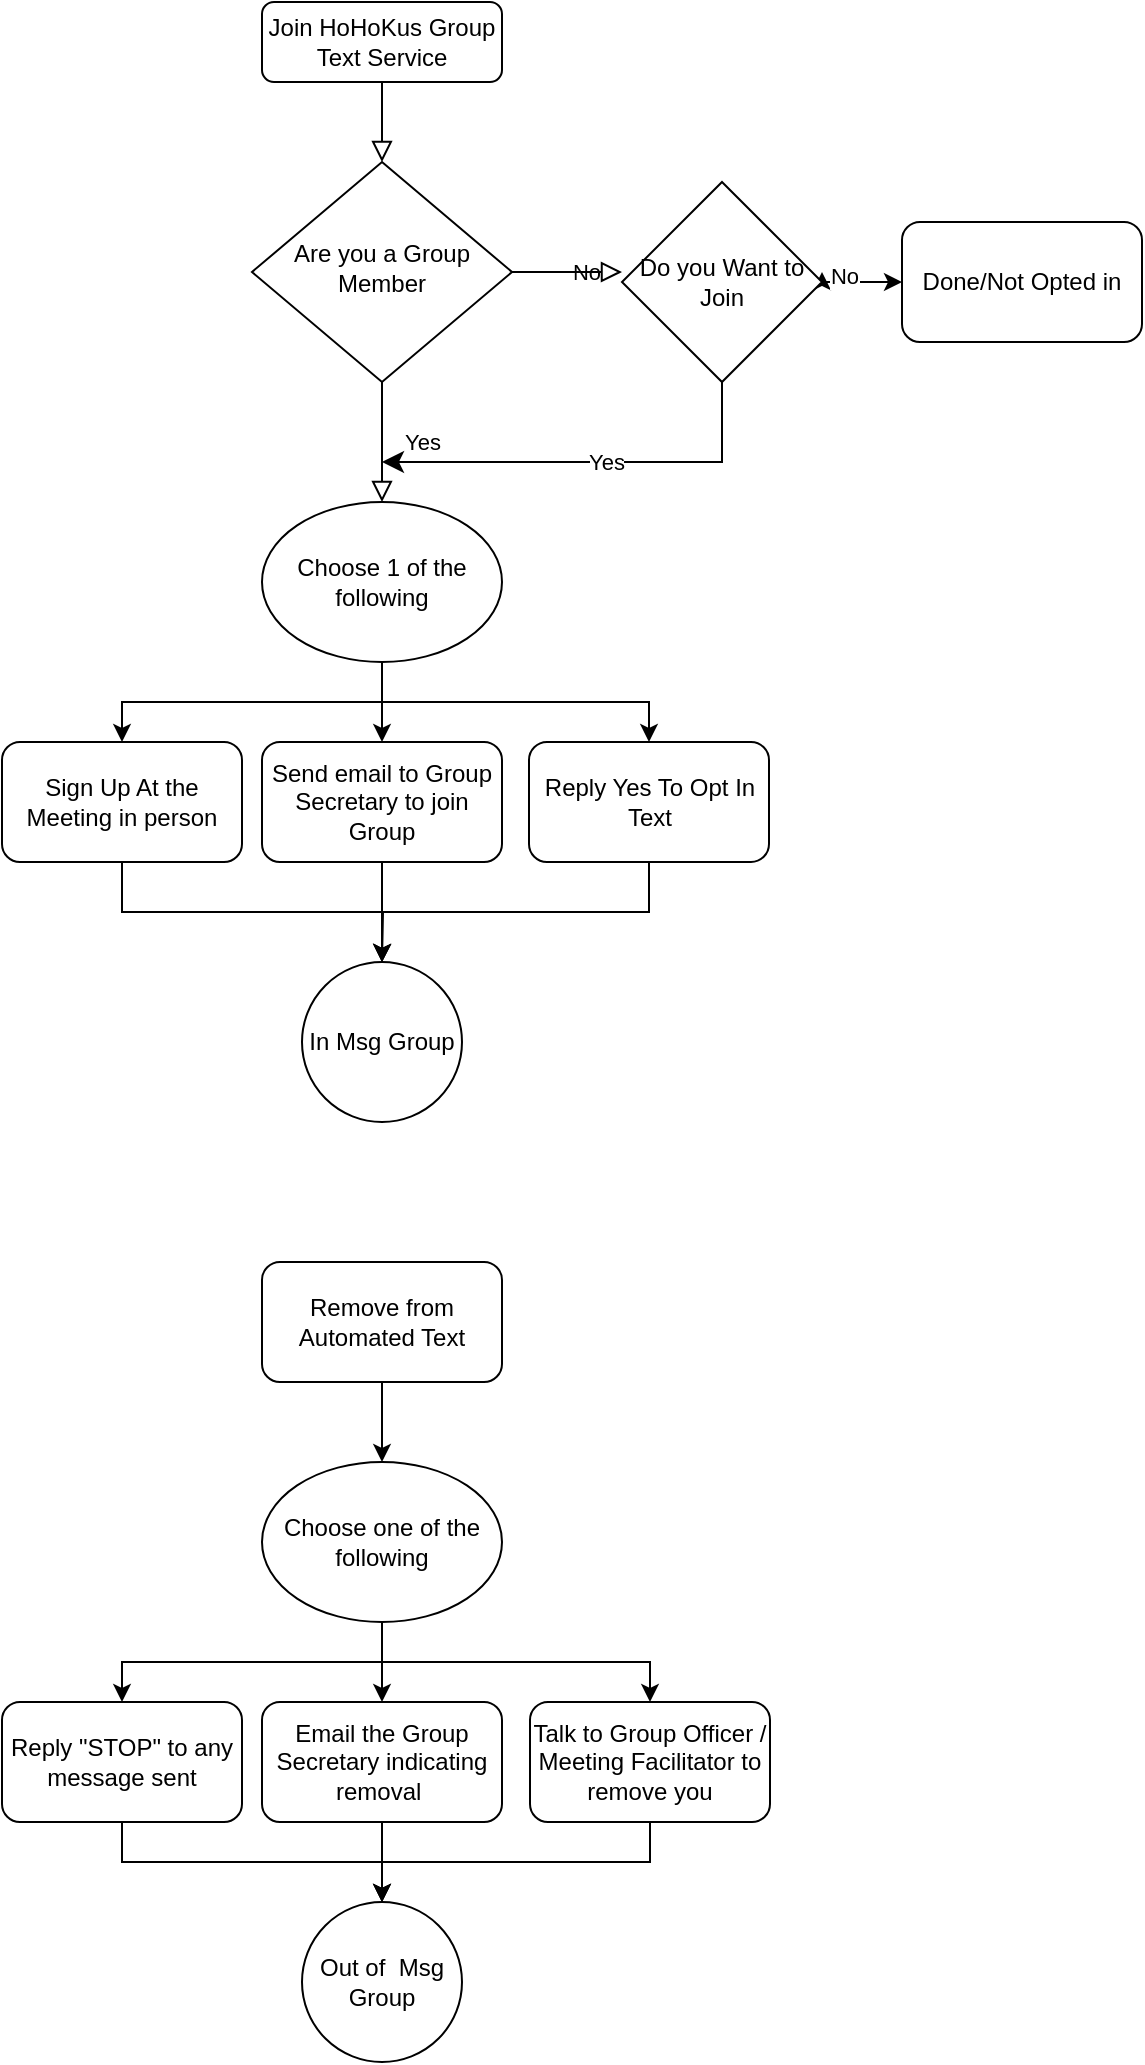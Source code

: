 <mxfile version="24.0.7" type="device">
  <diagram id="C5RBs43oDa-KdzZeNtuy" name="Page-1">
    <mxGraphModel dx="1212" dy="773" grid="1" gridSize="10" guides="1" tooltips="1" connect="1" arrows="1" fold="1" page="1" pageScale="1" pageWidth="827" pageHeight="1169" math="0" shadow="0">
      <root>
        <mxCell id="WIyWlLk6GJQsqaUBKTNV-0" />
        <mxCell id="WIyWlLk6GJQsqaUBKTNV-1" parent="WIyWlLk6GJQsqaUBKTNV-0" />
        <mxCell id="WIyWlLk6GJQsqaUBKTNV-2" value="" style="rounded=0;html=1;jettySize=auto;orthogonalLoop=1;fontSize=11;endArrow=block;endFill=0;endSize=8;strokeWidth=1;shadow=0;labelBackgroundColor=none;edgeStyle=orthogonalEdgeStyle;" parent="WIyWlLk6GJQsqaUBKTNV-1" source="WIyWlLk6GJQsqaUBKTNV-3" target="WIyWlLk6GJQsqaUBKTNV-6" edge="1">
          <mxGeometry relative="1" as="geometry" />
        </mxCell>
        <mxCell id="WIyWlLk6GJQsqaUBKTNV-3" value="Join HoHoKus Group Text Service" style="rounded=1;whiteSpace=wrap;html=1;fontSize=12;glass=0;strokeWidth=1;shadow=0;" parent="WIyWlLk6GJQsqaUBKTNV-1" vertex="1">
          <mxGeometry x="160" y="80" width="120" height="40" as="geometry" />
        </mxCell>
        <mxCell id="WIyWlLk6GJQsqaUBKTNV-4" value="Yes" style="rounded=0;html=1;jettySize=auto;orthogonalLoop=1;fontSize=11;endArrow=block;endFill=0;endSize=8;strokeWidth=1;shadow=0;labelBackgroundColor=none;edgeStyle=orthogonalEdgeStyle;" parent="WIyWlLk6GJQsqaUBKTNV-1" source="WIyWlLk6GJQsqaUBKTNV-6" edge="1">
          <mxGeometry y="20" relative="1" as="geometry">
            <mxPoint as="offset" />
            <mxPoint x="220" y="330" as="targetPoint" />
          </mxGeometry>
        </mxCell>
        <mxCell id="WIyWlLk6GJQsqaUBKTNV-5" value="No" style="edgeStyle=orthogonalEdgeStyle;rounded=0;html=1;jettySize=auto;orthogonalLoop=1;fontSize=11;endArrow=block;endFill=0;endSize=8;strokeWidth=1;shadow=0;labelBackgroundColor=none;" parent="WIyWlLk6GJQsqaUBKTNV-1" source="WIyWlLk6GJQsqaUBKTNV-6" edge="1">
          <mxGeometry x="-0.016" y="9" relative="1" as="geometry">
            <mxPoint as="offset" />
            <mxPoint x="340" y="215" as="targetPoint" />
          </mxGeometry>
        </mxCell>
        <mxCell id="WIyWlLk6GJQsqaUBKTNV-6" value="Are you a Group Member" style="rhombus;whiteSpace=wrap;html=1;shadow=0;fontFamily=Helvetica;fontSize=12;align=center;strokeWidth=1;spacing=6;spacingTop=-4;" parent="WIyWlLk6GJQsqaUBKTNV-1" vertex="1">
          <mxGeometry x="155" y="160" width="130" height="110" as="geometry" />
        </mxCell>
        <mxCell id="UfRajLfVkMoV_nSLWlfW-3" style="edgeStyle=orthogonalEdgeStyle;rounded=0;orthogonalLoop=1;jettySize=auto;html=1;" edge="1" parent="WIyWlLk6GJQsqaUBKTNV-1">
          <mxGeometry relative="1" as="geometry">
            <mxPoint x="440" y="215" as="targetPoint" />
            <mxPoint x="440" y="220" as="sourcePoint" />
          </mxGeometry>
        </mxCell>
        <mxCell id="UfRajLfVkMoV_nSLWlfW-10" value="" style="edgeStyle=orthogonalEdgeStyle;rounded=0;orthogonalLoop=1;jettySize=auto;html=1;" edge="1" parent="WIyWlLk6GJQsqaUBKTNV-1" source="UfRajLfVkMoV_nSLWlfW-2" target="UfRajLfVkMoV_nSLWlfW-9">
          <mxGeometry relative="1" as="geometry" />
        </mxCell>
        <mxCell id="UfRajLfVkMoV_nSLWlfW-11" value="No" style="edgeLabel;html=1;align=center;verticalAlign=middle;resizable=0;points=[];" vertex="1" connectable="0" parent="UfRajLfVkMoV_nSLWlfW-10">
          <mxGeometry x="-0.45" y="3" relative="1" as="geometry">
            <mxPoint as="offset" />
          </mxGeometry>
        </mxCell>
        <mxCell id="UfRajLfVkMoV_nSLWlfW-2" value="Do you Want to Join" style="rhombus;whiteSpace=wrap;html=1;" vertex="1" parent="WIyWlLk6GJQsqaUBKTNV-1">
          <mxGeometry x="340" y="170" width="100" height="100" as="geometry" />
        </mxCell>
        <mxCell id="UfRajLfVkMoV_nSLWlfW-9" value="Done/Not Opted in" style="rounded=1;whiteSpace=wrap;html=1;" vertex="1" parent="WIyWlLk6GJQsqaUBKTNV-1">
          <mxGeometry x="480" y="190" width="120" height="60" as="geometry" />
        </mxCell>
        <mxCell id="UfRajLfVkMoV_nSLWlfW-12" value="" style="edgeStyle=elbowEdgeStyle;elbow=vertical;endArrow=classic;html=1;curved=0;rounded=0;endSize=8;startSize=8;exitX=0.5;exitY=1;exitDx=0;exitDy=0;" edge="1" parent="WIyWlLk6GJQsqaUBKTNV-1" source="UfRajLfVkMoV_nSLWlfW-2">
          <mxGeometry width="50" height="50" relative="1" as="geometry">
            <mxPoint x="380" y="280" as="sourcePoint" />
            <mxPoint x="220" y="310" as="targetPoint" />
            <Array as="points">
              <mxPoint x="310" y="310" />
            </Array>
          </mxGeometry>
        </mxCell>
        <mxCell id="UfRajLfVkMoV_nSLWlfW-21" value="Yes" style="edgeLabel;html=1;align=center;verticalAlign=middle;resizable=0;points=[];" vertex="1" connectable="0" parent="UfRajLfVkMoV_nSLWlfW-12">
          <mxGeometry x="-0.067" relative="1" as="geometry">
            <mxPoint as="offset" />
          </mxGeometry>
        </mxCell>
        <mxCell id="UfRajLfVkMoV_nSLWlfW-25" style="edgeStyle=orthogonalEdgeStyle;rounded=0;orthogonalLoop=1;jettySize=auto;html=1;exitX=0.5;exitY=1;exitDx=0;exitDy=0;entryX=0.5;entryY=0;entryDx=0;entryDy=0;" edge="1" parent="WIyWlLk6GJQsqaUBKTNV-1" source="UfRajLfVkMoV_nSLWlfW-20" target="UfRajLfVkMoV_nSLWlfW-22">
          <mxGeometry relative="1" as="geometry" />
        </mxCell>
        <mxCell id="UfRajLfVkMoV_nSLWlfW-29" style="edgeStyle=orthogonalEdgeStyle;rounded=0;orthogonalLoop=1;jettySize=auto;html=1;exitX=0.5;exitY=1;exitDx=0;exitDy=0;entryX=0.5;entryY=0;entryDx=0;entryDy=0;" edge="1" parent="WIyWlLk6GJQsqaUBKTNV-1" source="UfRajLfVkMoV_nSLWlfW-20" target="UfRajLfVkMoV_nSLWlfW-24">
          <mxGeometry relative="1" as="geometry" />
        </mxCell>
        <mxCell id="UfRajLfVkMoV_nSLWlfW-30" style="edgeStyle=orthogonalEdgeStyle;rounded=0;orthogonalLoop=1;jettySize=auto;html=1;entryX=0.5;entryY=0;entryDx=0;entryDy=0;" edge="1" parent="WIyWlLk6GJQsqaUBKTNV-1" source="UfRajLfVkMoV_nSLWlfW-20" target="UfRajLfVkMoV_nSLWlfW-23">
          <mxGeometry relative="1" as="geometry" />
        </mxCell>
        <mxCell id="UfRajLfVkMoV_nSLWlfW-20" value="Choose 1 of the following" style="ellipse;whiteSpace=wrap;html=1;" vertex="1" parent="WIyWlLk6GJQsqaUBKTNV-1">
          <mxGeometry x="160" y="330" width="120" height="80" as="geometry" />
        </mxCell>
        <mxCell id="UfRajLfVkMoV_nSLWlfW-35" style="edgeStyle=orthogonalEdgeStyle;rounded=0;orthogonalLoop=1;jettySize=auto;html=1;exitX=0.5;exitY=1;exitDx=0;exitDy=0;entryX=0.5;entryY=0;entryDx=0;entryDy=0;" edge="1" parent="WIyWlLk6GJQsqaUBKTNV-1" source="UfRajLfVkMoV_nSLWlfW-22" target="UfRajLfVkMoV_nSLWlfW-31">
          <mxGeometry relative="1" as="geometry" />
        </mxCell>
        <mxCell id="UfRajLfVkMoV_nSLWlfW-22" value="Sign Up At the Meeting in person" style="rounded=1;whiteSpace=wrap;html=1;" vertex="1" parent="WIyWlLk6GJQsqaUBKTNV-1">
          <mxGeometry x="30" y="450" width="120" height="60" as="geometry" />
        </mxCell>
        <mxCell id="UfRajLfVkMoV_nSLWlfW-37" style="edgeStyle=orthogonalEdgeStyle;rounded=0;orthogonalLoop=1;jettySize=auto;html=1;exitX=0.5;exitY=1;exitDx=0;exitDy=0;entryX=0.5;entryY=0;entryDx=0;entryDy=0;" edge="1" parent="WIyWlLk6GJQsqaUBKTNV-1" source="UfRajLfVkMoV_nSLWlfW-23" target="UfRajLfVkMoV_nSLWlfW-31">
          <mxGeometry relative="1" as="geometry" />
        </mxCell>
        <mxCell id="UfRajLfVkMoV_nSLWlfW-23" value="Send email to Group Secretary to join Group" style="rounded=1;whiteSpace=wrap;html=1;" vertex="1" parent="WIyWlLk6GJQsqaUBKTNV-1">
          <mxGeometry x="160" y="450" width="120" height="60" as="geometry" />
        </mxCell>
        <mxCell id="UfRajLfVkMoV_nSLWlfW-36" style="edgeStyle=orthogonalEdgeStyle;rounded=0;orthogonalLoop=1;jettySize=auto;html=1;exitX=0.5;exitY=1;exitDx=0;exitDy=0;" edge="1" parent="WIyWlLk6GJQsqaUBKTNV-1" source="UfRajLfVkMoV_nSLWlfW-24">
          <mxGeometry relative="1" as="geometry">
            <mxPoint x="220" y="560" as="targetPoint" />
          </mxGeometry>
        </mxCell>
        <mxCell id="UfRajLfVkMoV_nSLWlfW-24" value="Reply Yes To Opt In Text" style="rounded=1;whiteSpace=wrap;html=1;" vertex="1" parent="WIyWlLk6GJQsqaUBKTNV-1">
          <mxGeometry x="293.5" y="450" width="120" height="60" as="geometry" />
        </mxCell>
        <mxCell id="UfRajLfVkMoV_nSLWlfW-31" value="In Msg Group" style="ellipse;whiteSpace=wrap;html=1;aspect=fixed;" vertex="1" parent="WIyWlLk6GJQsqaUBKTNV-1">
          <mxGeometry x="180" y="560" width="80" height="80" as="geometry" />
        </mxCell>
        <mxCell id="UfRajLfVkMoV_nSLWlfW-40" style="edgeStyle=orthogonalEdgeStyle;rounded=0;orthogonalLoop=1;jettySize=auto;html=1;exitX=0.5;exitY=1;exitDx=0;exitDy=0;" edge="1" parent="WIyWlLk6GJQsqaUBKTNV-1" source="UfRajLfVkMoV_nSLWlfW-38" target="UfRajLfVkMoV_nSLWlfW-39">
          <mxGeometry relative="1" as="geometry" />
        </mxCell>
        <mxCell id="UfRajLfVkMoV_nSLWlfW-38" value="Remove from Automated Text" style="rounded=1;whiteSpace=wrap;html=1;" vertex="1" parent="WIyWlLk6GJQsqaUBKTNV-1">
          <mxGeometry x="160" y="710" width="120" height="60" as="geometry" />
        </mxCell>
        <mxCell id="UfRajLfVkMoV_nSLWlfW-50" style="edgeStyle=orthogonalEdgeStyle;rounded=0;orthogonalLoop=1;jettySize=auto;html=1;exitX=0.5;exitY=1;exitDx=0;exitDy=0;entryX=0.5;entryY=0;entryDx=0;entryDy=0;" edge="1" parent="WIyWlLk6GJQsqaUBKTNV-1" source="UfRajLfVkMoV_nSLWlfW-39" target="UfRajLfVkMoV_nSLWlfW-41">
          <mxGeometry relative="1" as="geometry" />
        </mxCell>
        <mxCell id="UfRajLfVkMoV_nSLWlfW-51" style="edgeStyle=orthogonalEdgeStyle;rounded=0;orthogonalLoop=1;jettySize=auto;html=1;exitX=0.5;exitY=1;exitDx=0;exitDy=0;entryX=0.5;entryY=0;entryDx=0;entryDy=0;" edge="1" parent="WIyWlLk6GJQsqaUBKTNV-1" source="UfRajLfVkMoV_nSLWlfW-39" target="UfRajLfVkMoV_nSLWlfW-43">
          <mxGeometry relative="1" as="geometry" />
        </mxCell>
        <mxCell id="UfRajLfVkMoV_nSLWlfW-52" style="edgeStyle=orthogonalEdgeStyle;rounded=0;orthogonalLoop=1;jettySize=auto;html=1;exitX=0.5;exitY=1;exitDx=0;exitDy=0;entryX=0.5;entryY=0;entryDx=0;entryDy=0;" edge="1" parent="WIyWlLk6GJQsqaUBKTNV-1" source="UfRajLfVkMoV_nSLWlfW-39" target="UfRajLfVkMoV_nSLWlfW-42">
          <mxGeometry relative="1" as="geometry" />
        </mxCell>
        <mxCell id="UfRajLfVkMoV_nSLWlfW-39" value="Choose one of the following" style="ellipse;whiteSpace=wrap;html=1;" vertex="1" parent="WIyWlLk6GJQsqaUBKTNV-1">
          <mxGeometry x="160" y="810" width="120" height="80" as="geometry" />
        </mxCell>
        <mxCell id="UfRajLfVkMoV_nSLWlfW-53" style="edgeStyle=orthogonalEdgeStyle;rounded=0;orthogonalLoop=1;jettySize=auto;html=1;exitX=0.5;exitY=1;exitDx=0;exitDy=0;entryX=0.5;entryY=0;entryDx=0;entryDy=0;" edge="1" parent="WIyWlLk6GJQsqaUBKTNV-1" source="UfRajLfVkMoV_nSLWlfW-41" target="UfRajLfVkMoV_nSLWlfW-44">
          <mxGeometry relative="1" as="geometry">
            <Array as="points">
              <mxPoint x="90" y="1010" />
              <mxPoint x="220" y="1010" />
            </Array>
          </mxGeometry>
        </mxCell>
        <mxCell id="UfRajLfVkMoV_nSLWlfW-41" value="Reply &quot;STOP&quot; to any message sent" style="rounded=1;whiteSpace=wrap;html=1;" vertex="1" parent="WIyWlLk6GJQsqaUBKTNV-1">
          <mxGeometry x="30" y="930" width="120" height="60" as="geometry" />
        </mxCell>
        <mxCell id="UfRajLfVkMoV_nSLWlfW-55" style="edgeStyle=orthogonalEdgeStyle;rounded=0;orthogonalLoop=1;jettySize=auto;html=1;exitX=0.5;exitY=1;exitDx=0;exitDy=0;entryX=0.5;entryY=0;entryDx=0;entryDy=0;" edge="1" parent="WIyWlLk6GJQsqaUBKTNV-1" source="UfRajLfVkMoV_nSLWlfW-42" target="UfRajLfVkMoV_nSLWlfW-44">
          <mxGeometry relative="1" as="geometry" />
        </mxCell>
        <mxCell id="UfRajLfVkMoV_nSLWlfW-42" value="Email the Group Secretary indicating removal&amp;nbsp;" style="rounded=1;whiteSpace=wrap;html=1;" vertex="1" parent="WIyWlLk6GJQsqaUBKTNV-1">
          <mxGeometry x="160" y="930" width="120" height="60" as="geometry" />
        </mxCell>
        <mxCell id="UfRajLfVkMoV_nSLWlfW-54" style="edgeStyle=orthogonalEdgeStyle;rounded=0;orthogonalLoop=1;jettySize=auto;html=1;exitX=0.5;exitY=1;exitDx=0;exitDy=0;entryX=0.5;entryY=0;entryDx=0;entryDy=0;" edge="1" parent="WIyWlLk6GJQsqaUBKTNV-1" source="UfRajLfVkMoV_nSLWlfW-43" target="UfRajLfVkMoV_nSLWlfW-44">
          <mxGeometry relative="1" as="geometry" />
        </mxCell>
        <mxCell id="UfRajLfVkMoV_nSLWlfW-43" value="Talk to Group Officer / Meeting Facilitator to remove you" style="rounded=1;whiteSpace=wrap;html=1;" vertex="1" parent="WIyWlLk6GJQsqaUBKTNV-1">
          <mxGeometry x="294" y="930" width="120" height="60" as="geometry" />
        </mxCell>
        <mxCell id="UfRajLfVkMoV_nSLWlfW-44" value="Out of&amp;nbsp; Msg Group" style="ellipse;whiteSpace=wrap;html=1;aspect=fixed;" vertex="1" parent="WIyWlLk6GJQsqaUBKTNV-1">
          <mxGeometry x="180" y="1030" width="80" height="80" as="geometry" />
        </mxCell>
      </root>
    </mxGraphModel>
  </diagram>
</mxfile>
